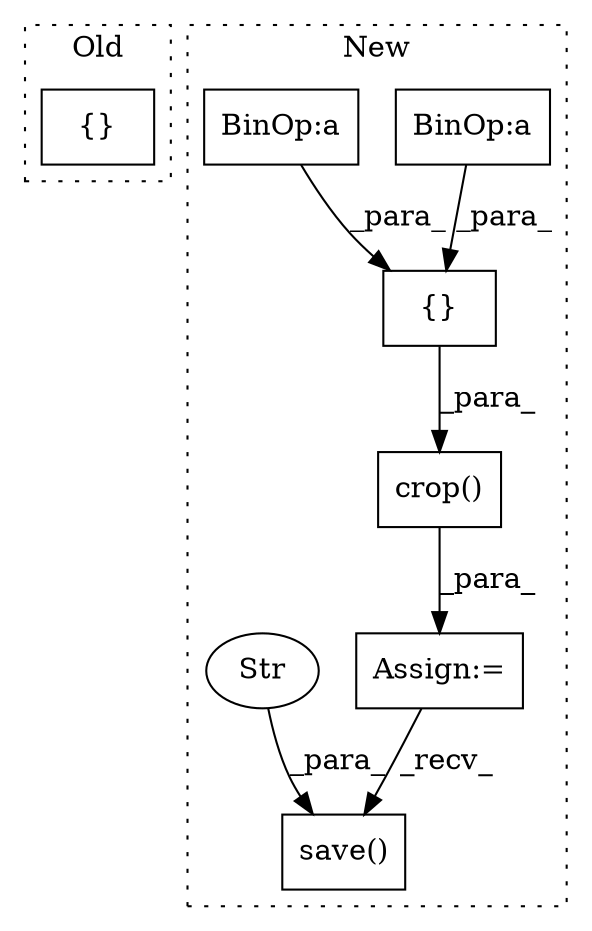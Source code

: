 digraph G {
subgraph cluster0 {
1 [label="{}" a="59" s="2351,2390" l="1,0" shape="box"];
label = "Old";
style="dotted";
}
subgraph cluster1 {
2 [label="crop()" a="75" s="2448,2526" l="14,1" shape="box"];
3 [label="Assign:=" a="68" s="2445" l="3" shape="box"];
4 [label="BinOp:a" a="82" s="2507" l="3" shape="box"];
5 [label="BinOp:a" a="82" s="2482" l="3" shape="box"];
6 [label="{}" a="59" s="2462,2525" l="1,0" shape="box"];
7 [label="save()" a="75" s="2707,2795" l="19,1" shape="box"];
8 [label="Str" a="66" s="2726" l="69" shape="ellipse"];
label = "New";
style="dotted";
}
2 -> 3 [label="_para_"];
3 -> 7 [label="_recv_"];
4 -> 6 [label="_para_"];
5 -> 6 [label="_para_"];
6 -> 2 [label="_para_"];
8 -> 7 [label="_para_"];
}